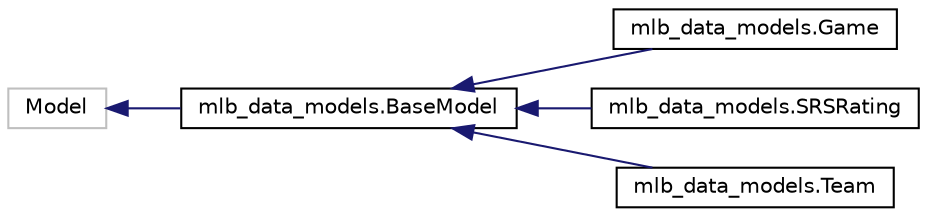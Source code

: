 digraph "Graphical Class Hierarchy"
{
  edge [fontname="Helvetica",fontsize="10",labelfontname="Helvetica",labelfontsize="10"];
  node [fontname="Helvetica",fontsize="10",shape=record];
  rankdir="LR";
  Node1 [label="Model",height=0.2,width=0.4,color="grey75", fillcolor="white", style="filled"];
  Node1 -> Node2 [dir="back",color="midnightblue",fontsize="10",style="solid",fontname="Helvetica"];
  Node2 [label="mlb_data_models.BaseModel",height=0.2,width=0.4,color="black", fillcolor="white", style="filled",URL="$classmlb__data__models_1_1BaseModel.html"];
  Node2 -> Node3 [dir="back",color="midnightblue",fontsize="10",style="solid",fontname="Helvetica"];
  Node3 [label="mlb_data_models.Game",height=0.2,width=0.4,color="black", fillcolor="white", style="filled",URL="$classmlb__data__models_1_1Game.html"];
  Node2 -> Node4 [dir="back",color="midnightblue",fontsize="10",style="solid",fontname="Helvetica"];
  Node4 [label="mlb_data_models.SRSRating",height=0.2,width=0.4,color="black", fillcolor="white", style="filled",URL="$classmlb__data__models_1_1SRSRating.html"];
  Node2 -> Node5 [dir="back",color="midnightblue",fontsize="10",style="solid",fontname="Helvetica"];
  Node5 [label="mlb_data_models.Team",height=0.2,width=0.4,color="black", fillcolor="white", style="filled",URL="$classmlb__data__models_1_1Team.html"];
}
